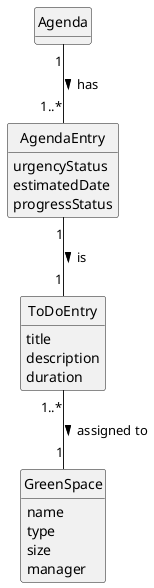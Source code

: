 @startuml
skinparam monochrome true
skinparam packageStyle rectangle
skinparam shadowing false

'left to right direction

skinparam classAttributeIconSize 0

hide circle
hide methods



class AgendaEntry {
    urgencyStatus
    estimatedDate
    progressStatus

}


class ToDoEntry {
    title
    description
    duration

}

class Agenda{
}

class GreenSpace{
name
type
size
manager

}
Agenda "1" -- "1..*" AgendaEntry: has >

AgendaEntry "1" -- "1" ToDoEntry: is >

ToDoEntry "1..*" -- "1" GreenSpace: assigned to >

@enduml
